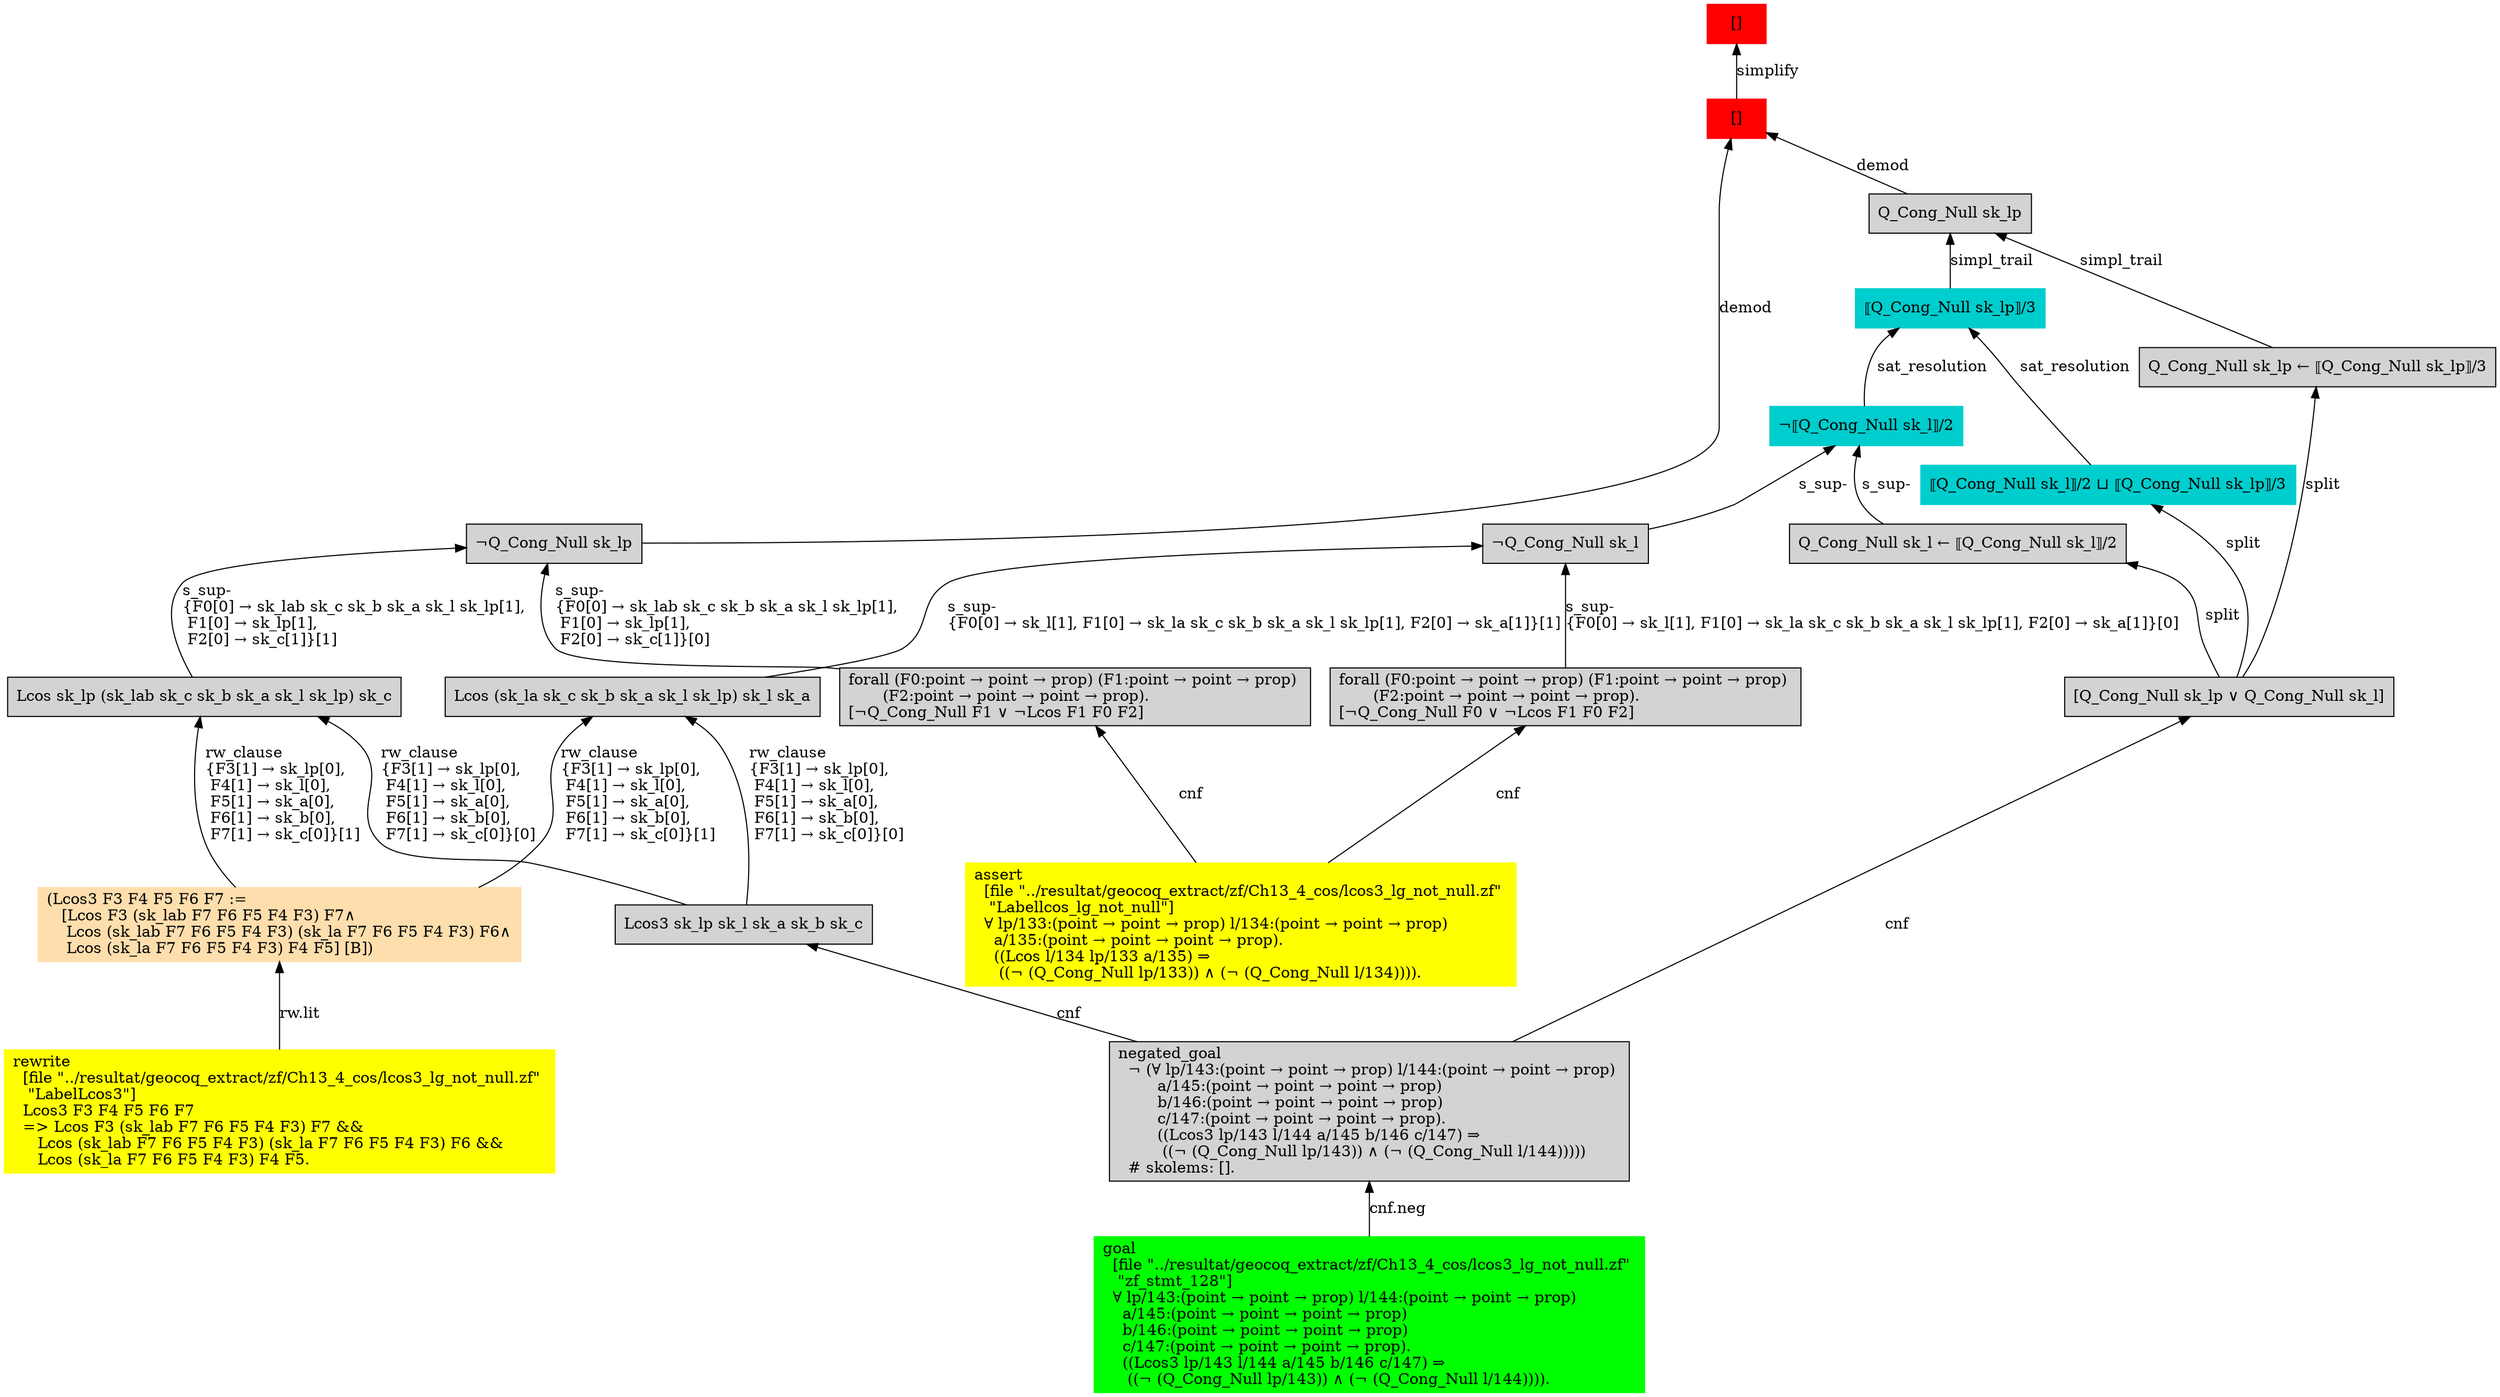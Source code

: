 digraph "unsat_graph" {
  vertex_0 [color=red, label="[]", shape=box, style=filled];
  vertex_0 -> vertex_1 [label="simplify", dir="back"];
  vertex_1 [color=red, label="[]", shape=box, style=filled];
  vertex_1 -> vertex_2 [label="demod", dir="back"];
  vertex_2 [shape=box, label="Q_Cong_Null sk_lp\l", style=filled];
  vertex_2 -> vertex_3 [label="simpl_trail", dir="back"];
  vertex_3 [color=cyan3, shape=box, label="⟦Q_Cong_Null sk_lp⟧/3\l", style=filled];
  vertex_3 -> vertex_4 [label="sat_resolution", dir="back"];
  vertex_4 [color=cyan3, shape=box, label="¬⟦Q_Cong_Null sk_l⟧/2\l", style=filled];
  vertex_4 -> vertex_5 [label="s_sup-\l", dir="back"];
  vertex_5 [shape=box, label="¬Q_Cong_Null sk_l\l", style=filled];
  vertex_5 -> vertex_6 [label="s_sup-\l\{F0[0] → sk_l[1], F1[0] → sk_la sk_c sk_b sk_a sk_l sk_lp[1], F2[0] → sk_a[1]\}[0]\l", dir="back"];
  vertex_6 [shape=box, label="forall (F0:point → point → prop) (F1:point → point → prop) \l       (F2:point → point → point → prop).\l[¬Q_Cong_Null F0 ∨ ¬Lcos F1 F0 F2]\l", style=filled];
  vertex_6 -> vertex_7 [label="cnf", dir="back"];
  vertex_7 [color=yellow, shape=box, label="assert\l  [file \"../resultat/geocoq_extract/zf/Ch13_4_cos/lcos3_lg_not_null.zf\" \l   \"Labellcos_lg_not_null\"]\l  ∀ lp/133:(point → point → prop) l/134:(point → point → prop) \l    a/135:(point → point → point → prop).\l    ((Lcos l/134 lp/133 a/135) ⇒\l     ((¬ (Q_Cong_Null lp/133)) ∧ (¬ (Q_Cong_Null l/134)))).\l", style=filled];
  vertex_5 -> vertex_8 [label="s_sup-\l\{F0[0] → sk_l[1], F1[0] → sk_la sk_c sk_b sk_a sk_l sk_lp[1], F2[0] → sk_a[1]\}[1]\l", dir="back"];
  vertex_8 [shape=box, label="Lcos (sk_la sk_c sk_b sk_a sk_l sk_lp) sk_l sk_a\l", style=filled];
  vertex_8 -> vertex_9 [label="rw_clause\l\{F3[1] → sk_lp[0], \l F4[1] → sk_l[0], \l F5[1] → sk_a[0], \l F6[1] → sk_b[0], \l F7[1] → sk_c[0]\}[1]\l", dir="back"];
  vertex_9 [color=navajowhite, shape=box, label="(Lcos3 F3 F4 F5 F6 F7 :=\l   [Lcos F3 (sk_lab F7 F6 F5 F4 F3) F7∧\l    Lcos (sk_lab F7 F6 F5 F4 F3) (sk_la F7 F6 F5 F4 F3) F6∧\l    Lcos (sk_la F7 F6 F5 F4 F3) F4 F5] [B])\l", style=filled];
  vertex_9 -> vertex_10 [label="rw.lit", dir="back"];
  vertex_10 [color=yellow, shape=box, label="rewrite\l  [file \"../resultat/geocoq_extract/zf/Ch13_4_cos/lcos3_lg_not_null.zf\" \l   \"LabelLcos3\"]\l  Lcos3 F3 F4 F5 F6 F7\l  =\> Lcos F3 (sk_lab F7 F6 F5 F4 F3) F7 && \l     Lcos (sk_lab F7 F6 F5 F4 F3) (sk_la F7 F6 F5 F4 F3) F6 && \l     Lcos (sk_la F7 F6 F5 F4 F3) F4 F5.\l", style=filled];
  vertex_8 -> vertex_11 [label="rw_clause\l\{F3[1] → sk_lp[0], \l F4[1] → sk_l[0], \l F5[1] → sk_a[0], \l F6[1] → sk_b[0], \l F7[1] → sk_c[0]\}[0]\l", dir="back"];
  vertex_11 [shape=box, label="Lcos3 sk_lp sk_l sk_a sk_b sk_c\l", style=filled];
  vertex_11 -> vertex_12 [label="cnf", dir="back"];
  vertex_12 [shape=box, label="negated_goal\l  ¬ (∀ lp/143:(point → point → prop) l/144:(point → point → prop) \l        a/145:(point → point → point → prop) \l        b/146:(point → point → point → prop) \l        c/147:(point → point → point → prop).\l        ((Lcos3 lp/143 l/144 a/145 b/146 c/147) ⇒\l         ((¬ (Q_Cong_Null lp/143)) ∧ (¬ (Q_Cong_Null l/144)))))\l  # skolems: [].\l", style=filled];
  vertex_12 -> vertex_13 [label="cnf.neg", dir="back"];
  vertex_13 [color=green, shape=box, label="goal\l  [file \"../resultat/geocoq_extract/zf/Ch13_4_cos/lcos3_lg_not_null.zf\" \l   \"zf_stmt_128\"]\l  ∀ lp/143:(point → point → prop) l/144:(point → point → prop) \l    a/145:(point → point → point → prop) \l    b/146:(point → point → point → prop) \l    c/147:(point → point → point → prop).\l    ((Lcos3 lp/143 l/144 a/145 b/146 c/147) ⇒\l     ((¬ (Q_Cong_Null lp/143)) ∧ (¬ (Q_Cong_Null l/144)))).\l", style=filled];
  vertex_4 -> vertex_14 [label="s_sup-\l", dir="back"];
  vertex_14 [shape=box, label="Q_Cong_Null sk_l ← ⟦Q_Cong_Null sk_l⟧/2\l", style=filled];
  vertex_14 -> vertex_15 [label="split", dir="back"];
  vertex_15 [shape=box, label="[Q_Cong_Null sk_lp ∨ Q_Cong_Null sk_l]\l", style=filled];
  vertex_15 -> vertex_12 [label="cnf", dir="back"];
  vertex_3 -> vertex_16 [label="sat_resolution", dir="back"];
  vertex_16 [color=cyan3, shape=box, label="⟦Q_Cong_Null sk_l⟧/2 ⊔ ⟦Q_Cong_Null sk_lp⟧/3\l", style=filled];
  vertex_16 -> vertex_15 [label="split", dir="back"];
  vertex_2 -> vertex_17 [label="simpl_trail", dir="back"];
  vertex_17 [shape=box, label="Q_Cong_Null sk_lp ← ⟦Q_Cong_Null sk_lp⟧/3\l", style=filled];
  vertex_17 -> vertex_15 [label="split", dir="back"];
  vertex_1 -> vertex_18 [label="demod", dir="back"];
  vertex_18 [shape=box, label="¬Q_Cong_Null sk_lp\l", style=filled];
  vertex_18 -> vertex_19 [label="s_sup-\l\{F0[0] → sk_lab sk_c sk_b sk_a sk_l sk_lp[1], \l F1[0] → sk_lp[1], \l F2[0] → sk_c[1]\}[0]\l", dir="back"];
  vertex_19 [shape=box, label="forall (F0:point → point → prop) (F1:point → point → prop) \l       (F2:point → point → point → prop).\l[¬Q_Cong_Null F1 ∨ ¬Lcos F1 F0 F2]\l", style=filled];
  vertex_19 -> vertex_7 [label="cnf", dir="back"];
  vertex_18 -> vertex_20 [label="s_sup-\l\{F0[0] → sk_lab sk_c sk_b sk_a sk_l sk_lp[1], \l F1[0] → sk_lp[1], \l F2[0] → sk_c[1]\}[1]\l", dir="back"];
  vertex_20 [shape=box, label="Lcos sk_lp (sk_lab sk_c sk_b sk_a sk_l sk_lp) sk_c\l", style=filled];
  vertex_20 -> vertex_9 [label="rw_clause\l\{F3[1] → sk_lp[0], \l F4[1] → sk_l[0], \l F5[1] → sk_a[0], \l F6[1] → sk_b[0], \l F7[1] → sk_c[0]\}[1]\l", dir="back"];
  vertex_20 -> vertex_11 [label="rw_clause\l\{F3[1] → sk_lp[0], \l F4[1] → sk_l[0], \l F5[1] → sk_a[0], \l F6[1] → sk_b[0], \l F7[1] → sk_c[0]\}[0]\l", dir="back"];
  }



